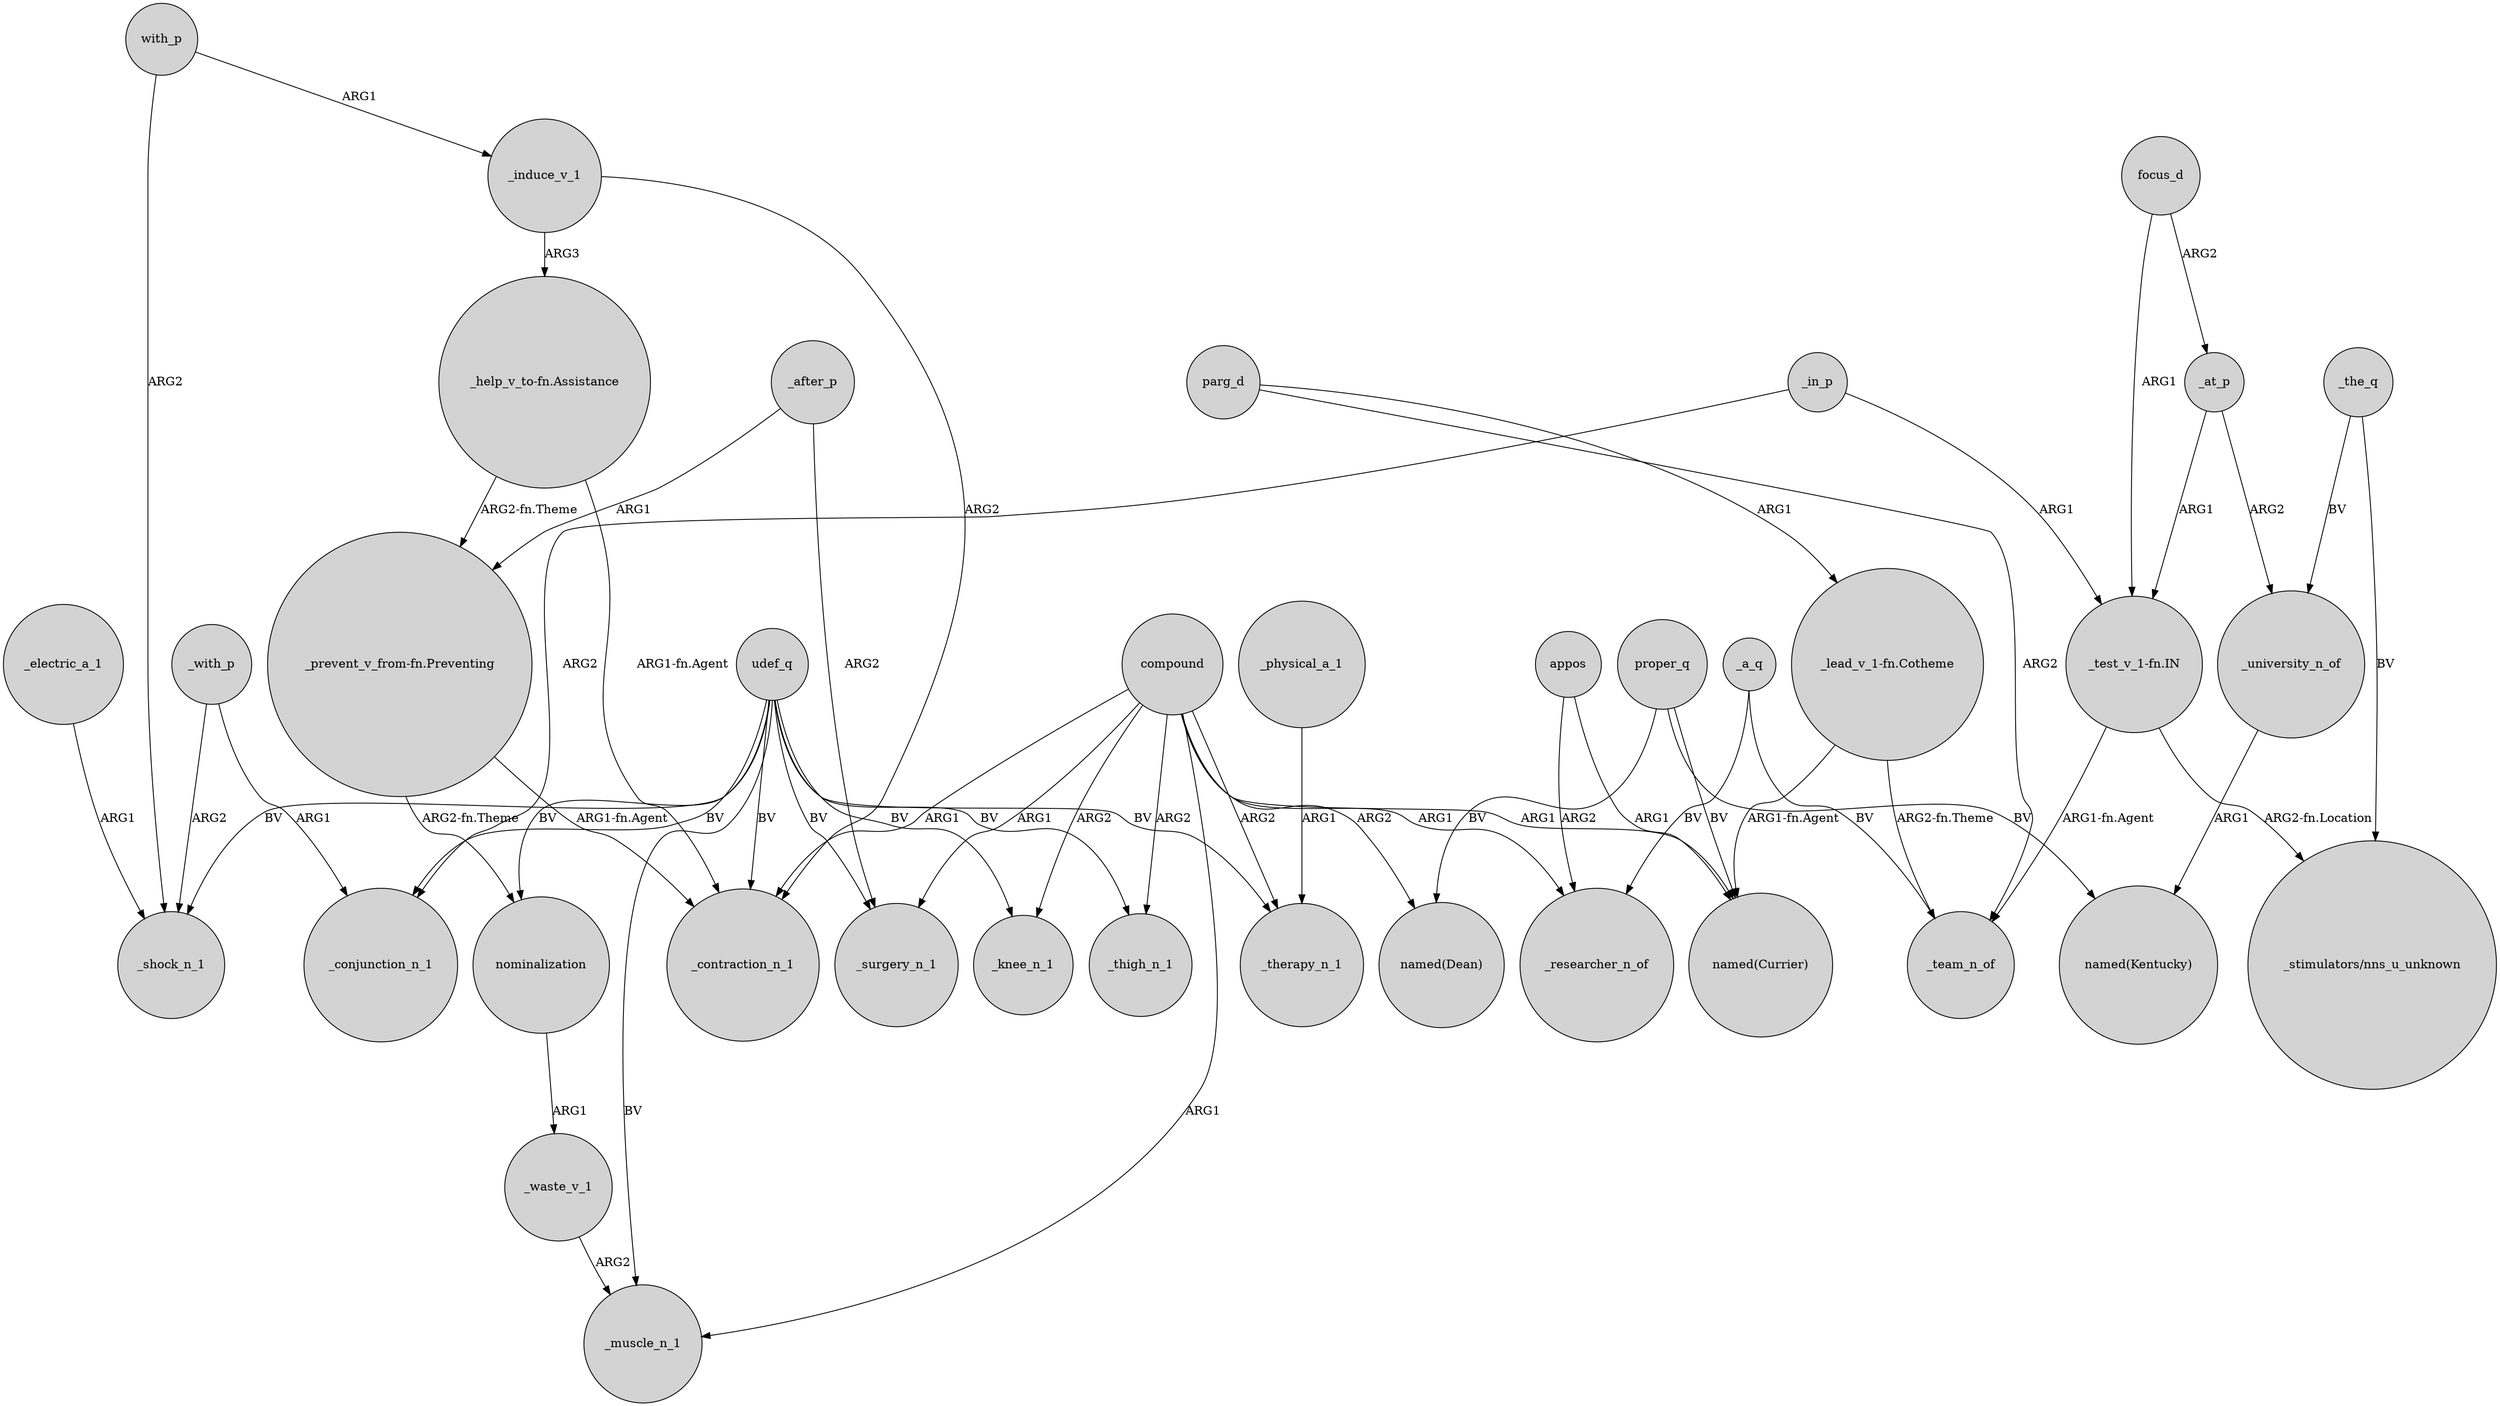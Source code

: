 digraph {
	node [shape=circle style=filled]
	udef_q -> _conjunction_n_1 [label=BV]
	udef_q -> _muscle_n_1 [label=BV]
	proper_q -> "named(Currier)" [label=BV]
	_with_p -> _shock_n_1 [label=ARG2]
	compound -> _surgery_n_1 [label=ARG1]
	_induce_v_1 -> "_help_v_to-fn.Assistance" [label=ARG3]
	appos -> "named(Currier)" [label=ARG1]
	compound -> _researcher_n_of [label=ARG1]
	parg_d -> "_lead_v_1-fn.Cotheme" [label=ARG1]
	_the_q -> _university_n_of [label=BV]
	with_p -> _shock_n_1 [label=ARG2]
	udef_q -> _surgery_n_1 [label=BV]
	"_lead_v_1-fn.Cotheme" -> "named(Currier)" [label="ARG1-fn.Agent"]
	_in_p -> _conjunction_n_1 [label=ARG2]
	appos -> _researcher_n_of [label=ARG2]
	_a_q -> _team_n_of [label=BV]
	_physical_a_1 -> _therapy_n_1 [label=ARG1]
	_after_p -> "_prevent_v_from-fn.Preventing" [label=ARG1]
	nominalization -> _waste_v_1 [label=ARG1]
	_the_q -> "_stimulators/nns_u_unknown" [label=BV]
	"_help_v_to-fn.Assistance" -> _contraction_n_1 [label="ARG1-fn.Agent"]
	compound -> _knee_n_1 [label=ARG2]
	"_test_v_1-fn.IN" -> _team_n_of [label="ARG1-fn.Agent"]
	udef_q -> _knee_n_1 [label=BV]
	compound -> _contraction_n_1 [label=ARG1]
	compound -> "named(Dean)" [label=ARG2]
	parg_d -> _team_n_of [label=ARG2]
	focus_d -> _at_p [label=ARG2]
	_in_p -> "_test_v_1-fn.IN" [label=ARG1]
	focus_d -> "_test_v_1-fn.IN" [label=ARG1]
	_a_q -> _researcher_n_of [label=BV]
	_at_p -> _university_n_of [label=ARG2]
	proper_q -> "named(Kentucky)" [label=BV]
	with_p -> _induce_v_1 [label=ARG1]
	_electric_a_1 -> _shock_n_1 [label=ARG1]
	_with_p -> _conjunction_n_1 [label=ARG1]
	_waste_v_1 -> _muscle_n_1 [label=ARG2]
	compound -> _thigh_n_1 [label=ARG2]
	_at_p -> "_test_v_1-fn.IN" [label=ARG1]
	"_test_v_1-fn.IN" -> "_stimulators/nns_u_unknown" [label="ARG2-fn.Location"]
	"_help_v_to-fn.Assistance" -> "_prevent_v_from-fn.Preventing" [label="ARG2-fn.Theme"]
	"_prevent_v_from-fn.Preventing" -> _contraction_n_1 [label="ARG1-fn.Agent"]
	compound -> "named(Currier)" [label=ARG1]
	udef_q -> _contraction_n_1 [label=BV]
	udef_q -> _therapy_n_1 [label=BV]
	"_prevent_v_from-fn.Preventing" -> nominalization [label="ARG2-fn.Theme"]
	udef_q -> _shock_n_1 [label=BV]
	udef_q -> nominalization [label=BV]
	udef_q -> _thigh_n_1 [label=BV]
	_induce_v_1 -> _contraction_n_1 [label=ARG2]
	_after_p -> _surgery_n_1 [label=ARG2]
	"_lead_v_1-fn.Cotheme" -> _team_n_of [label="ARG2-fn.Theme"]
	compound -> _muscle_n_1 [label=ARG1]
	_university_n_of -> "named(Kentucky)" [label=ARG1]
	proper_q -> "named(Dean)" [label=BV]
	compound -> _therapy_n_1 [label=ARG2]
}

